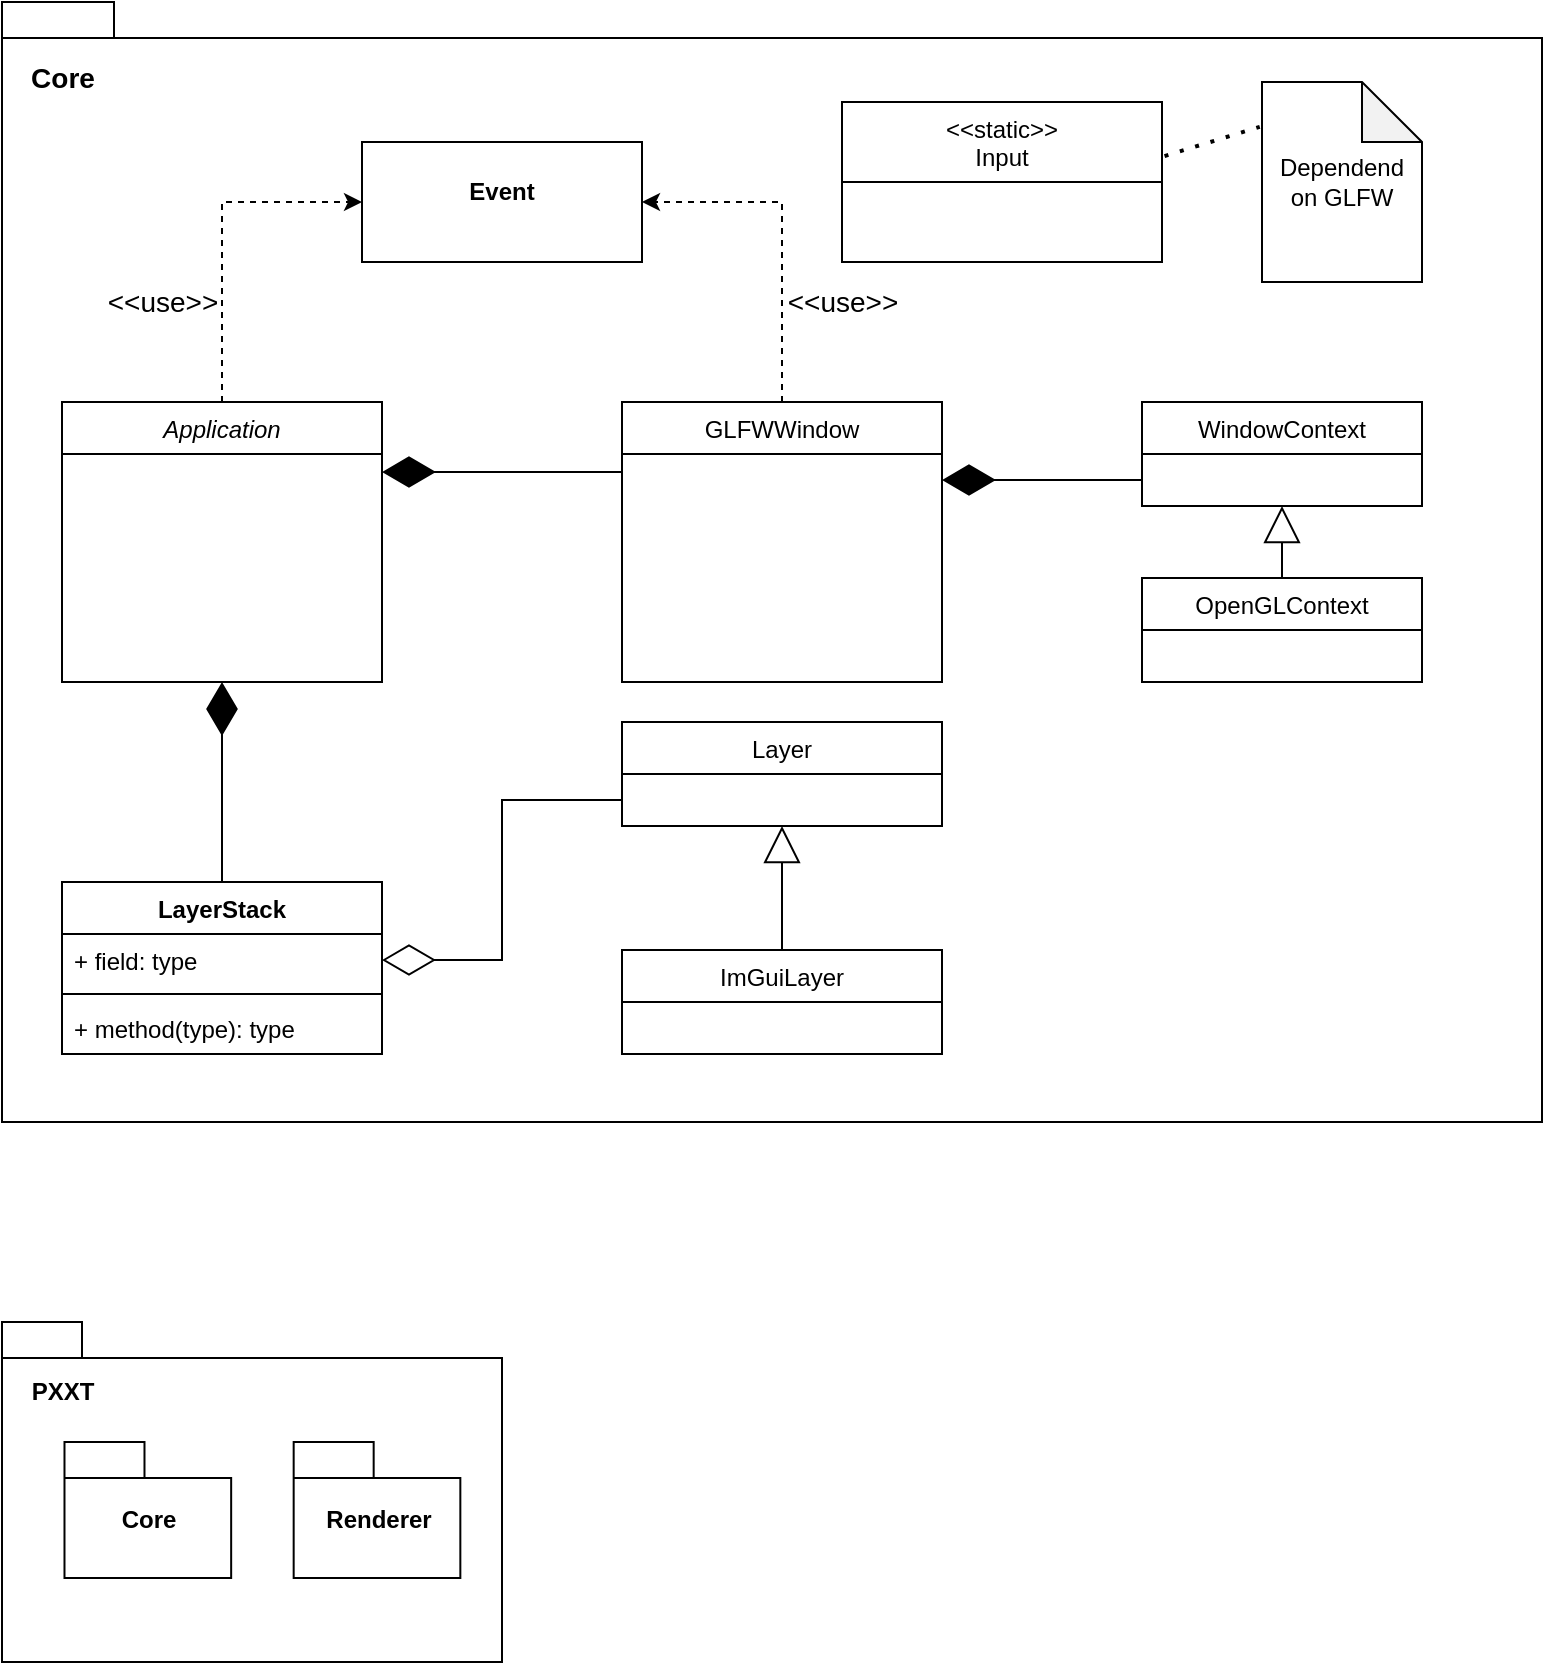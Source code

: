 <mxfile version="19.0.2" type="device"><diagram id="C5RBs43oDa-KdzZeNtuy" name="Page-1"><mxGraphModel dx="1151" dy="673" grid="1" gridSize="10" guides="1" tooltips="1" connect="1" arrows="1" fold="1" page="1" pageScale="1" pageWidth="827" pageHeight="1169" math="0" shadow="0"><root><mxCell id="WIyWlLk6GJQsqaUBKTNV-0"/><mxCell id="WIyWlLk6GJQsqaUBKTNV-1" parent="WIyWlLk6GJQsqaUBKTNV-0"/><object label="&lt;div style=&quot;&quot;&gt;&lt;span style=&quot;font-size: 14px; background-color: initial;&quot;&gt;Core&lt;/span&gt;&lt;/div&gt;" Core="" id="Cqnuujc-R765HUL7E_9L-51"><mxCell style="shape=folder;fontStyle=1;spacingTop=20;tabWidth=40;tabHeight=18;tabPosition=left;html=1;container=1;align=center;shadow=0;noLabel=0;collapsible=0;movableLabel=1;" parent="WIyWlLk6GJQsqaUBKTNV-1" vertex="1"><mxGeometry x="40" y="140" width="770" height="560" as="geometry"><mxRectangle x="70" y="180" width="70" height="60" as="alternateBounds"/><mxPoint x="-355" y="-252" as="offset"/></mxGeometry></mxCell></object><mxCell id="Cqnuujc-R765HUL7E_9L-3" value="Layer" style="swimlane;fontStyle=0;childLayout=stackLayout;horizontal=1;startSize=26;fillColor=none;horizontalStack=0;resizeParent=1;resizeParentMax=0;resizeLast=0;collapsible=1;marginBottom=0;" parent="Cqnuujc-R765HUL7E_9L-51" vertex="1"><mxGeometry x="310" y="360" width="160" height="52" as="geometry"/></mxCell><mxCell id="Cqnuujc-R765HUL7E_9L-57" value="ImGuiLayer" style="swimlane;fontStyle=0;childLayout=stackLayout;horizontal=1;startSize=26;fillColor=none;horizontalStack=0;resizeParent=1;resizeParentMax=0;resizeLast=0;collapsible=1;marginBottom=0;" parent="Cqnuujc-R765HUL7E_9L-51" vertex="1"><mxGeometry x="310" y="474" width="160" height="52" as="geometry"/></mxCell><mxCell id="Cqnuujc-R765HUL7E_9L-58" value="&lt;br&gt;" style="endArrow=block;endSize=16;endFill=0;html=1;rounded=0;shadow=0;entryX=0.5;entryY=1;entryDx=0;entryDy=0;exitX=0.5;exitY=0;exitDx=0;exitDy=0;" parent="Cqnuujc-R765HUL7E_9L-51" source="Cqnuujc-R765HUL7E_9L-57" target="Cqnuujc-R765HUL7E_9L-3" edge="1"><mxGeometry width="160" relative="1" as="geometry"><mxPoint x="390" y="460" as="sourcePoint"/><mxPoint x="389.66" y="444" as="targetPoint"/></mxGeometry></mxCell><mxCell id="zkfFHV4jXpPFQw0GAbJ--0" value="Application" style="swimlane;fontStyle=2;align=center;verticalAlign=top;childLayout=stackLayout;horizontal=1;startSize=26;horizontalStack=0;resizeParent=1;resizeLast=0;collapsible=1;marginBottom=0;rounded=0;shadow=0;strokeWidth=1;" parent="Cqnuujc-R765HUL7E_9L-51" vertex="1"><mxGeometry x="30" y="200" width="160" height="140" as="geometry"><mxRectangle x="220" y="120" width="160" height="26" as="alternateBounds"/></mxGeometry></mxCell><mxCell id="Cqnuujc-R765HUL7E_9L-7" value="LayerStack" style="swimlane;fontStyle=1;align=center;verticalAlign=top;childLayout=stackLayout;horizontal=1;startSize=26;horizontalStack=0;resizeParent=1;resizeParentMax=0;resizeLast=0;collapsible=1;marginBottom=0;" parent="Cqnuujc-R765HUL7E_9L-51" vertex="1"><mxGeometry x="30" y="440" width="160" height="86" as="geometry"/></mxCell><mxCell id="Cqnuujc-R765HUL7E_9L-8" value="+ field: type" style="text;strokeColor=none;fillColor=none;align=left;verticalAlign=top;spacingLeft=4;spacingRight=4;overflow=hidden;rotatable=0;points=[[0,0.5],[1,0.5]];portConstraint=eastwest;" parent="Cqnuujc-R765HUL7E_9L-7" vertex="1"><mxGeometry y="26" width="160" height="26" as="geometry"/></mxCell><mxCell id="Cqnuujc-R765HUL7E_9L-9" value="" style="line;strokeWidth=1;fillColor=none;align=left;verticalAlign=middle;spacingTop=-1;spacingLeft=3;spacingRight=3;rotatable=0;labelPosition=right;points=[];portConstraint=eastwest;" parent="Cqnuujc-R765HUL7E_9L-7" vertex="1"><mxGeometry y="52" width="160" height="8" as="geometry"/></mxCell><mxCell id="Cqnuujc-R765HUL7E_9L-10" value="+ method(type): type" style="text;strokeColor=none;fillColor=none;align=left;verticalAlign=top;spacingLeft=4;spacingRight=4;overflow=hidden;rotatable=0;points=[[0,0.5],[1,0.5]];portConstraint=eastwest;" parent="Cqnuujc-R765HUL7E_9L-7" vertex="1"><mxGeometry y="60" width="160" height="26" as="geometry"/></mxCell><mxCell id="Cqnuujc-R765HUL7E_9L-12" value="" style="endArrow=diamondThin;endFill=0;endSize=24;html=1;rounded=0;shadow=0;exitX=0;exitY=0.75;exitDx=0;exitDy=0;entryX=1;entryY=0.5;entryDx=0;entryDy=0;edgeStyle=orthogonalEdgeStyle;" parent="Cqnuujc-R765HUL7E_9L-51" source="Cqnuujc-R765HUL7E_9L-3" target="Cqnuujc-R765HUL7E_9L-8" edge="1"><mxGeometry width="160" relative="1" as="geometry"><mxPoint x="280" y="470" as="sourcePoint"/><mxPoint x="210" y="470" as="targetPoint"/></mxGeometry></mxCell><mxCell id="Cqnuujc-R765HUL7E_9L-11" value="" style="endArrow=diamondThin;endFill=1;endSize=24;html=1;rounded=0;shadow=0;exitX=0.5;exitY=0;exitDx=0;exitDy=0;entryX=0.5;entryY=1;entryDx=0;entryDy=0;" parent="Cqnuujc-R765HUL7E_9L-51" source="Cqnuujc-R765HUL7E_9L-7" target="zkfFHV4jXpPFQw0GAbJ--0" edge="1"><mxGeometry width="160" relative="1" as="geometry"><mxPoint x="210" y="400" as="sourcePoint"/><mxPoint x="50" y="400" as="targetPoint"/></mxGeometry></mxCell><mxCell id="zkfFHV4jXpPFQw0GAbJ--17" value="GLFWWindow" style="swimlane;fontStyle=0;align=center;verticalAlign=top;childLayout=stackLayout;horizontal=1;startSize=26;horizontalStack=0;resizeParent=1;resizeLast=0;collapsible=1;marginBottom=0;rounded=0;shadow=0;strokeWidth=1;" parent="Cqnuujc-R765HUL7E_9L-51" vertex="1"><mxGeometry x="310" y="200" width="160" height="140" as="geometry"><mxRectangle x="550" y="140" width="160" height="26" as="alternateBounds"/></mxGeometry></mxCell><mxCell id="Cqnuujc-R765HUL7E_9L-1" value="" style="endArrow=diamondThin;endFill=1;endSize=24;html=1;rounded=0;shadow=0;entryX=1;entryY=0.25;entryDx=0;entryDy=0;exitX=0;exitY=0.25;exitDx=0;exitDy=0;" parent="Cqnuujc-R765HUL7E_9L-51" source="zkfFHV4jXpPFQw0GAbJ--17" target="zkfFHV4jXpPFQw0GAbJ--0" edge="1"><mxGeometry width="160" relative="1" as="geometry"><mxPoint x="330" y="220" as="sourcePoint"/><mxPoint x="210" y="240" as="targetPoint"/></mxGeometry></mxCell><mxCell id="Cqnuujc-R765HUL7E_9L-13" value="&lt;&lt;static&gt;&gt;&#10;Input" style="swimlane;fontStyle=0;childLayout=stackLayout;horizontal=1;startSize=40;fillColor=none;horizontalStack=0;resizeParent=1;resizeParentMax=0;resizeLast=0;collapsible=1;marginBottom=0;" parent="Cqnuujc-R765HUL7E_9L-51" vertex="1"><mxGeometry x="420" y="50" width="160" height="80" as="geometry"><mxRectangle x="310" y="50" width="90" height="40" as="alternateBounds"/></mxGeometry></mxCell><mxCell id="Cqnuujc-R765HUL7E_9L-46" value="Dependend on GLFW" style="shape=note;whiteSpace=wrap;html=1;backgroundOutline=1;darkOpacity=0.05;" parent="Cqnuujc-R765HUL7E_9L-51" vertex="1"><mxGeometry x="630" y="40" width="80" height="100" as="geometry"/></mxCell><mxCell id="Cqnuujc-R765HUL7E_9L-48" value="" style="endArrow=none;dashed=1;html=1;dashPattern=1 3;strokeWidth=2;rounded=0;shadow=0;entryX=-0.014;entryY=0.224;entryDx=0;entryDy=0;entryPerimeter=0;exitX=1.008;exitY=0.338;exitDx=0;exitDy=0;exitPerimeter=0;" parent="Cqnuujc-R765HUL7E_9L-51" source="Cqnuujc-R765HUL7E_9L-13" target="Cqnuujc-R765HUL7E_9L-46" edge="1"><mxGeometry width="50" height="50" relative="1" as="geometry"><mxPoint x="580" y="60" as="sourcePoint"/><mxPoint x="630" y="10" as="targetPoint"/></mxGeometry></mxCell><mxCell id="Cqnuujc-R765HUL7E_9L-21" value="WindowContext" style="swimlane;fontStyle=0;childLayout=stackLayout;horizontal=1;startSize=26;fillColor=none;horizontalStack=0;resizeParent=1;resizeParentMax=0;resizeLast=0;collapsible=1;marginBottom=0;" parent="Cqnuujc-R765HUL7E_9L-51" vertex="1"><mxGeometry x="570" y="200" width="140" height="52" as="geometry"/></mxCell><mxCell id="Cqnuujc-R765HUL7E_9L-25" value="OpenGLContext" style="swimlane;fontStyle=0;childLayout=stackLayout;horizontal=1;startSize=26;fillColor=none;horizontalStack=0;resizeParent=1;resizeParentMax=0;resizeLast=0;collapsible=1;marginBottom=0;" parent="Cqnuujc-R765HUL7E_9L-51" vertex="1"><mxGeometry x="570" y="288" width="140" height="52" as="geometry"/></mxCell><mxCell id="Cqnuujc-R765HUL7E_9L-29" value="&lt;br&gt;" style="endArrow=block;endSize=16;endFill=0;html=1;rounded=0;shadow=0;exitX=0.5;exitY=0;exitDx=0;exitDy=0;entryX=0.5;entryY=1;entryDx=0;entryDy=0;" parent="Cqnuujc-R765HUL7E_9L-51" source="Cqnuujc-R765HUL7E_9L-25" target="Cqnuujc-R765HUL7E_9L-21" edge="1"><mxGeometry width="160" relative="1" as="geometry"><mxPoint x="590" y="410" as="sourcePoint"/><mxPoint x="640" y="290" as="targetPoint"/></mxGeometry></mxCell><mxCell id="Cqnuujc-R765HUL7E_9L-30" value="" style="endArrow=diamondThin;endFill=1;endSize=24;html=1;rounded=0;shadow=0;entryX=0;entryY=0.75;entryDx=0;entryDy=0;exitX=0;exitY=0.75;exitDx=0;exitDy=0;" parent="Cqnuujc-R765HUL7E_9L-51" edge="1" source="Cqnuujc-R765HUL7E_9L-21"><mxGeometry width="160" relative="1" as="geometry"><mxPoint x="567.9" y="234.294" as="sourcePoint"/><mxPoint x="470" y="239" as="targetPoint"/></mxGeometry></mxCell><mxCell id="5cO_cGldx5zCuaSfNv9H-4" style="rounded=0;orthogonalLoop=1;jettySize=auto;html=1;fontSize=14;dashed=1;entryX=1;entryY=0.5;entryDx=0;entryDy=0;edgeStyle=orthogonalEdgeStyle;" edge="1" parent="Cqnuujc-R765HUL7E_9L-51" source="zkfFHV4jXpPFQw0GAbJ--17" target="5cO_cGldx5zCuaSfNv9H-3"><mxGeometry relative="1" as="geometry"/></mxCell><mxCell id="5cO_cGldx5zCuaSfNv9H-6" value="&amp;lt;&amp;lt;use&amp;gt;&amp;gt;" style="edgeLabel;html=1;align=center;verticalAlign=middle;resizable=0;points=[];fontSize=14;" vertex="1" connectable="0" parent="5cO_cGldx5zCuaSfNv9H-4"><mxGeometry x="-0.379" relative="1" as="geometry"><mxPoint x="30" y="3" as="offset"/></mxGeometry></mxCell><mxCell id="5cO_cGldx5zCuaSfNv9H-5" style="edgeStyle=orthogonalEdgeStyle;rounded=0;orthogonalLoop=1;jettySize=auto;html=1;entryX=0;entryY=0.5;entryDx=0;entryDy=0;fontSize=14;exitX=0.5;exitY=0;exitDx=0;exitDy=0;dashed=1;" edge="1" parent="Cqnuujc-R765HUL7E_9L-51" source="zkfFHV4jXpPFQw0GAbJ--0" target="5cO_cGldx5zCuaSfNv9H-3"><mxGeometry relative="1" as="geometry"/></mxCell><mxCell id="5cO_cGldx5zCuaSfNv9H-7" value="&amp;lt;&amp;lt;use&amp;gt;&amp;gt;" style="edgeLabel;html=1;align=center;verticalAlign=middle;resizable=0;points=[];fontSize=14;" vertex="1" connectable="0" parent="5cO_cGldx5zCuaSfNv9H-5"><mxGeometry x="0.337" y="-1" relative="1" as="geometry"><mxPoint x="-44" y="49" as="offset"/></mxGeometry></mxCell><mxCell id="5cO_cGldx5zCuaSfNv9H-3" value="&lt;p style=&quot;margin:0px;margin-top:4px;text-align:center;&quot;&gt;&lt;br&gt;&lt;b&gt;Event&lt;/b&gt;&lt;/p&gt;" style="verticalAlign=top;align=left;overflow=fill;fontSize=12;fontFamily=Helvetica;html=1;shadow=0;comic=0;" vertex="1" parent="Cqnuujc-R765HUL7E_9L-51"><mxGeometry x="180" y="70" width="140" height="60" as="geometry"/></mxCell><mxCell id="5cO_cGldx5zCuaSfNv9H-2" value="PXXT" style="shape=folder;fontStyle=1;spacingTop=10;tabWidth=40;tabHeight=18;tabPosition=left;html=1;noLabel=0;labelPadding=0;container=1;dropTarget=1;metaEdit=0;movableLabel=1;collapsible=0;" vertex="1" parent="WIyWlLk6GJQsqaUBKTNV-1"><mxGeometry x="40" y="800" width="250" height="170" as="geometry"><mxRectangle x="360" y="380" width="110" height="70" as="alternateBounds"/><mxPoint x="-95" y="-55" as="offset"/></mxGeometry></mxCell><mxCell id="5cO_cGldx5zCuaSfNv9H-1" value="Core" style="shape=folder;fontStyle=1;spacingTop=10;tabWidth=40;tabHeight=18;tabPosition=left;html=1;noLabel=0;" vertex="1" parent="5cO_cGldx5zCuaSfNv9H-2"><mxGeometry x="31.247" y="60" width="83.333" height="68" as="geometry"/></mxCell><mxCell id="Cqnuujc-R765HUL7E_9L-55" value="Renderer" style="shape=folder;fontStyle=1;spacingTop=10;tabWidth=40;tabHeight=18;tabPosition=left;html=1;noLabel=0;" parent="5cO_cGldx5zCuaSfNv9H-2" vertex="1"><mxGeometry x="145.835" y="60" width="83.333" height="68" as="geometry"/></mxCell></root></mxGraphModel></diagram></mxfile>